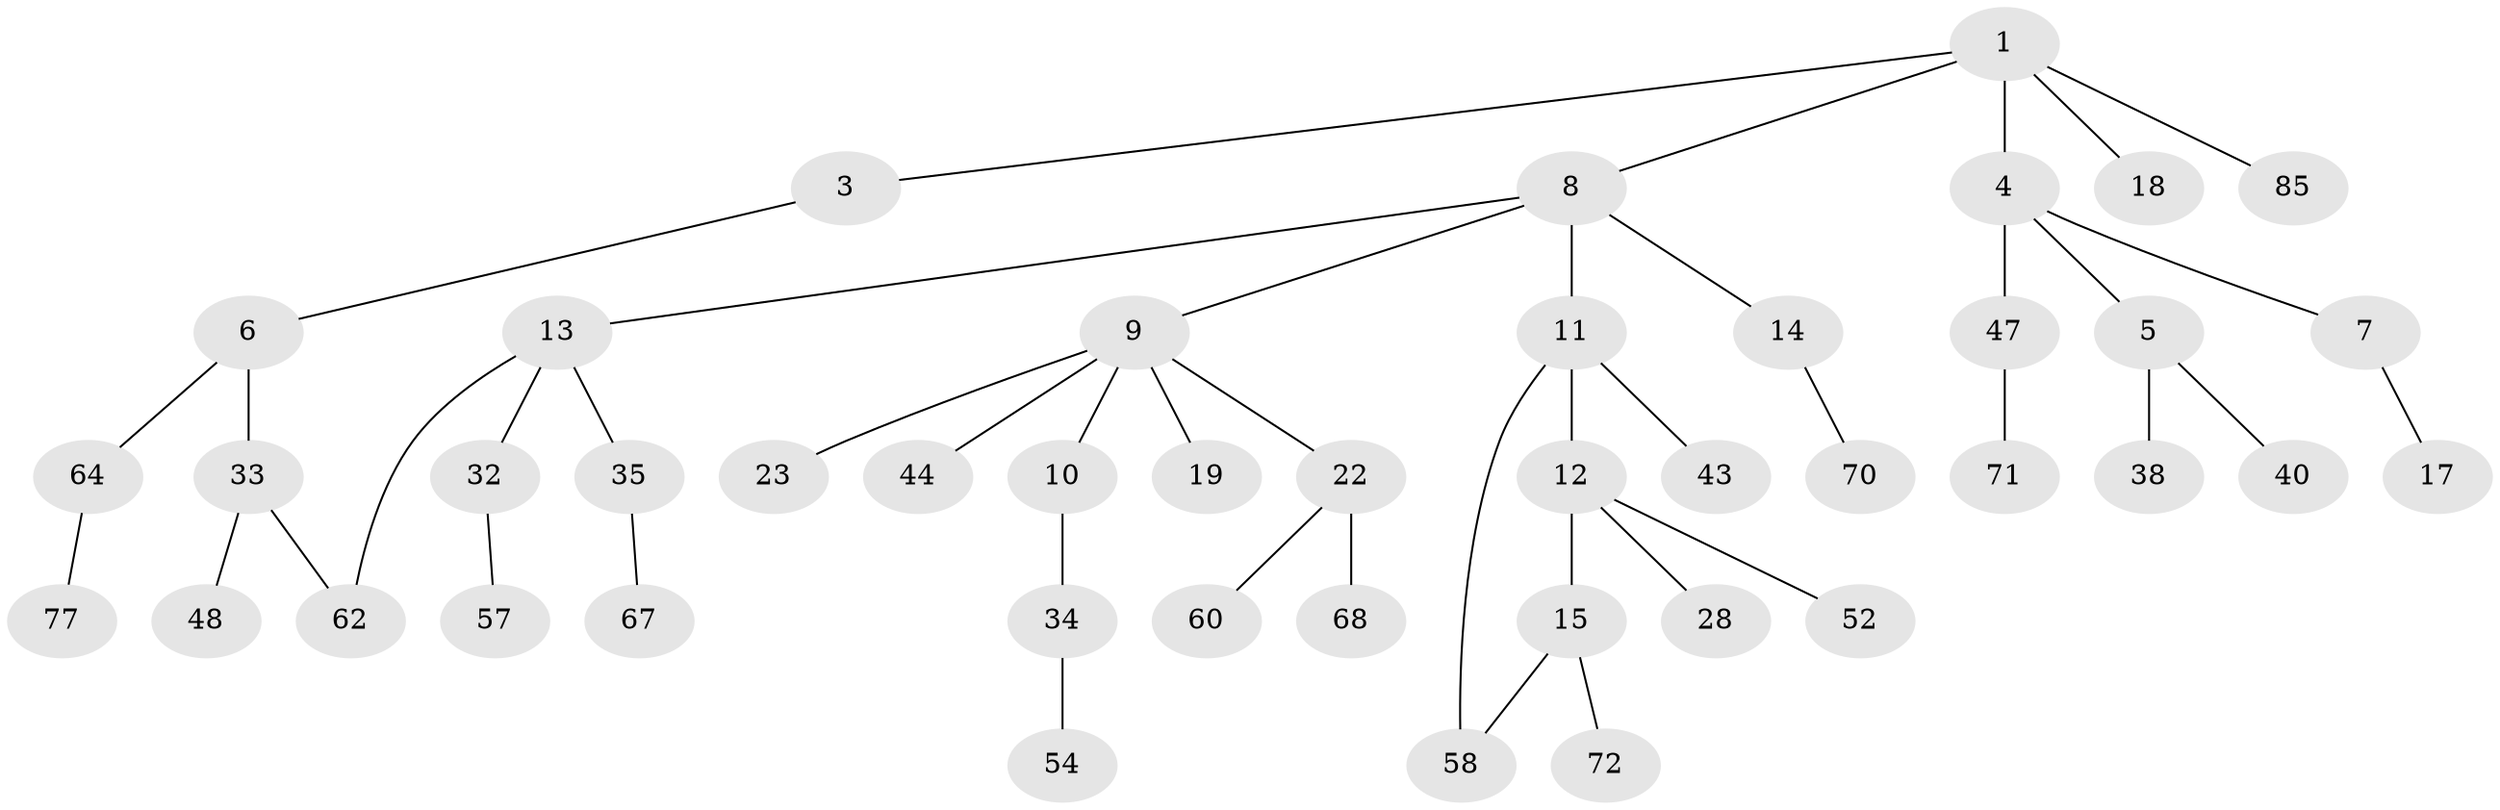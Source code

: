 // original degree distribution, {4: 0.09090909090909091, 3: 0.17045454545454544, 5: 0.022727272727272728, 7: 0.011363636363636364, 2: 0.25, 1: 0.45454545454545453}
// Generated by graph-tools (version 1.1) at 2025/13/03/09/25 04:13:26]
// undirected, 44 vertices, 45 edges
graph export_dot {
graph [start="1"]
  node [color=gray90,style=filled];
  1 [super="+2"];
  3 [super="+66"];
  4;
  5 [super="+29+24"];
  6;
  7 [super="+84"];
  8;
  9 [super="+51"];
  10 [super="+20"];
  11;
  12 [super="+26+39"];
  13 [super="+49+21"];
  14;
  15 [super="+16+41"];
  17 [super="+53+61"];
  18;
  19 [super="+27+63+37"];
  22 [super="+25"];
  23;
  28 [super="+36"];
  32 [super="+46"];
  33 [super="+65"];
  34;
  35 [super="+55+45"];
  38 [super="+50"];
  40 [super="+42"];
  43 [super="+56"];
  44;
  47 [super="+69"];
  48;
  52;
  54;
  57;
  58;
  60;
  62 [super="+78"];
  64;
  67;
  68;
  70;
  71 [super="+81"];
  72 [super="+79"];
  77;
  85 [super="+87"];
  1 -- 8;
  1 -- 18;
  1 -- 85;
  1 -- 3;
  1 -- 4;
  3 -- 6;
  4 -- 5;
  4 -- 7;
  4 -- 47;
  5 -- 40;
  5 -- 38;
  6 -- 33;
  6 -- 64;
  7 -- 17;
  8 -- 9;
  8 -- 11;
  8 -- 13;
  8 -- 14;
  9 -- 10;
  9 -- 19;
  9 -- 22;
  9 -- 23;
  9 -- 44;
  10 -- 34;
  11 -- 12;
  11 -- 43;
  11 -- 58;
  12 -- 15;
  12 -- 28;
  12 -- 52;
  13 -- 32;
  13 -- 35;
  13 -- 62;
  14 -- 70;
  15 -- 58;
  15 -- 72;
  22 -- 60;
  22 -- 68;
  32 -- 57;
  33 -- 48;
  33 -- 62;
  34 -- 54;
  35 -- 67;
  47 -- 71;
  64 -- 77;
}
